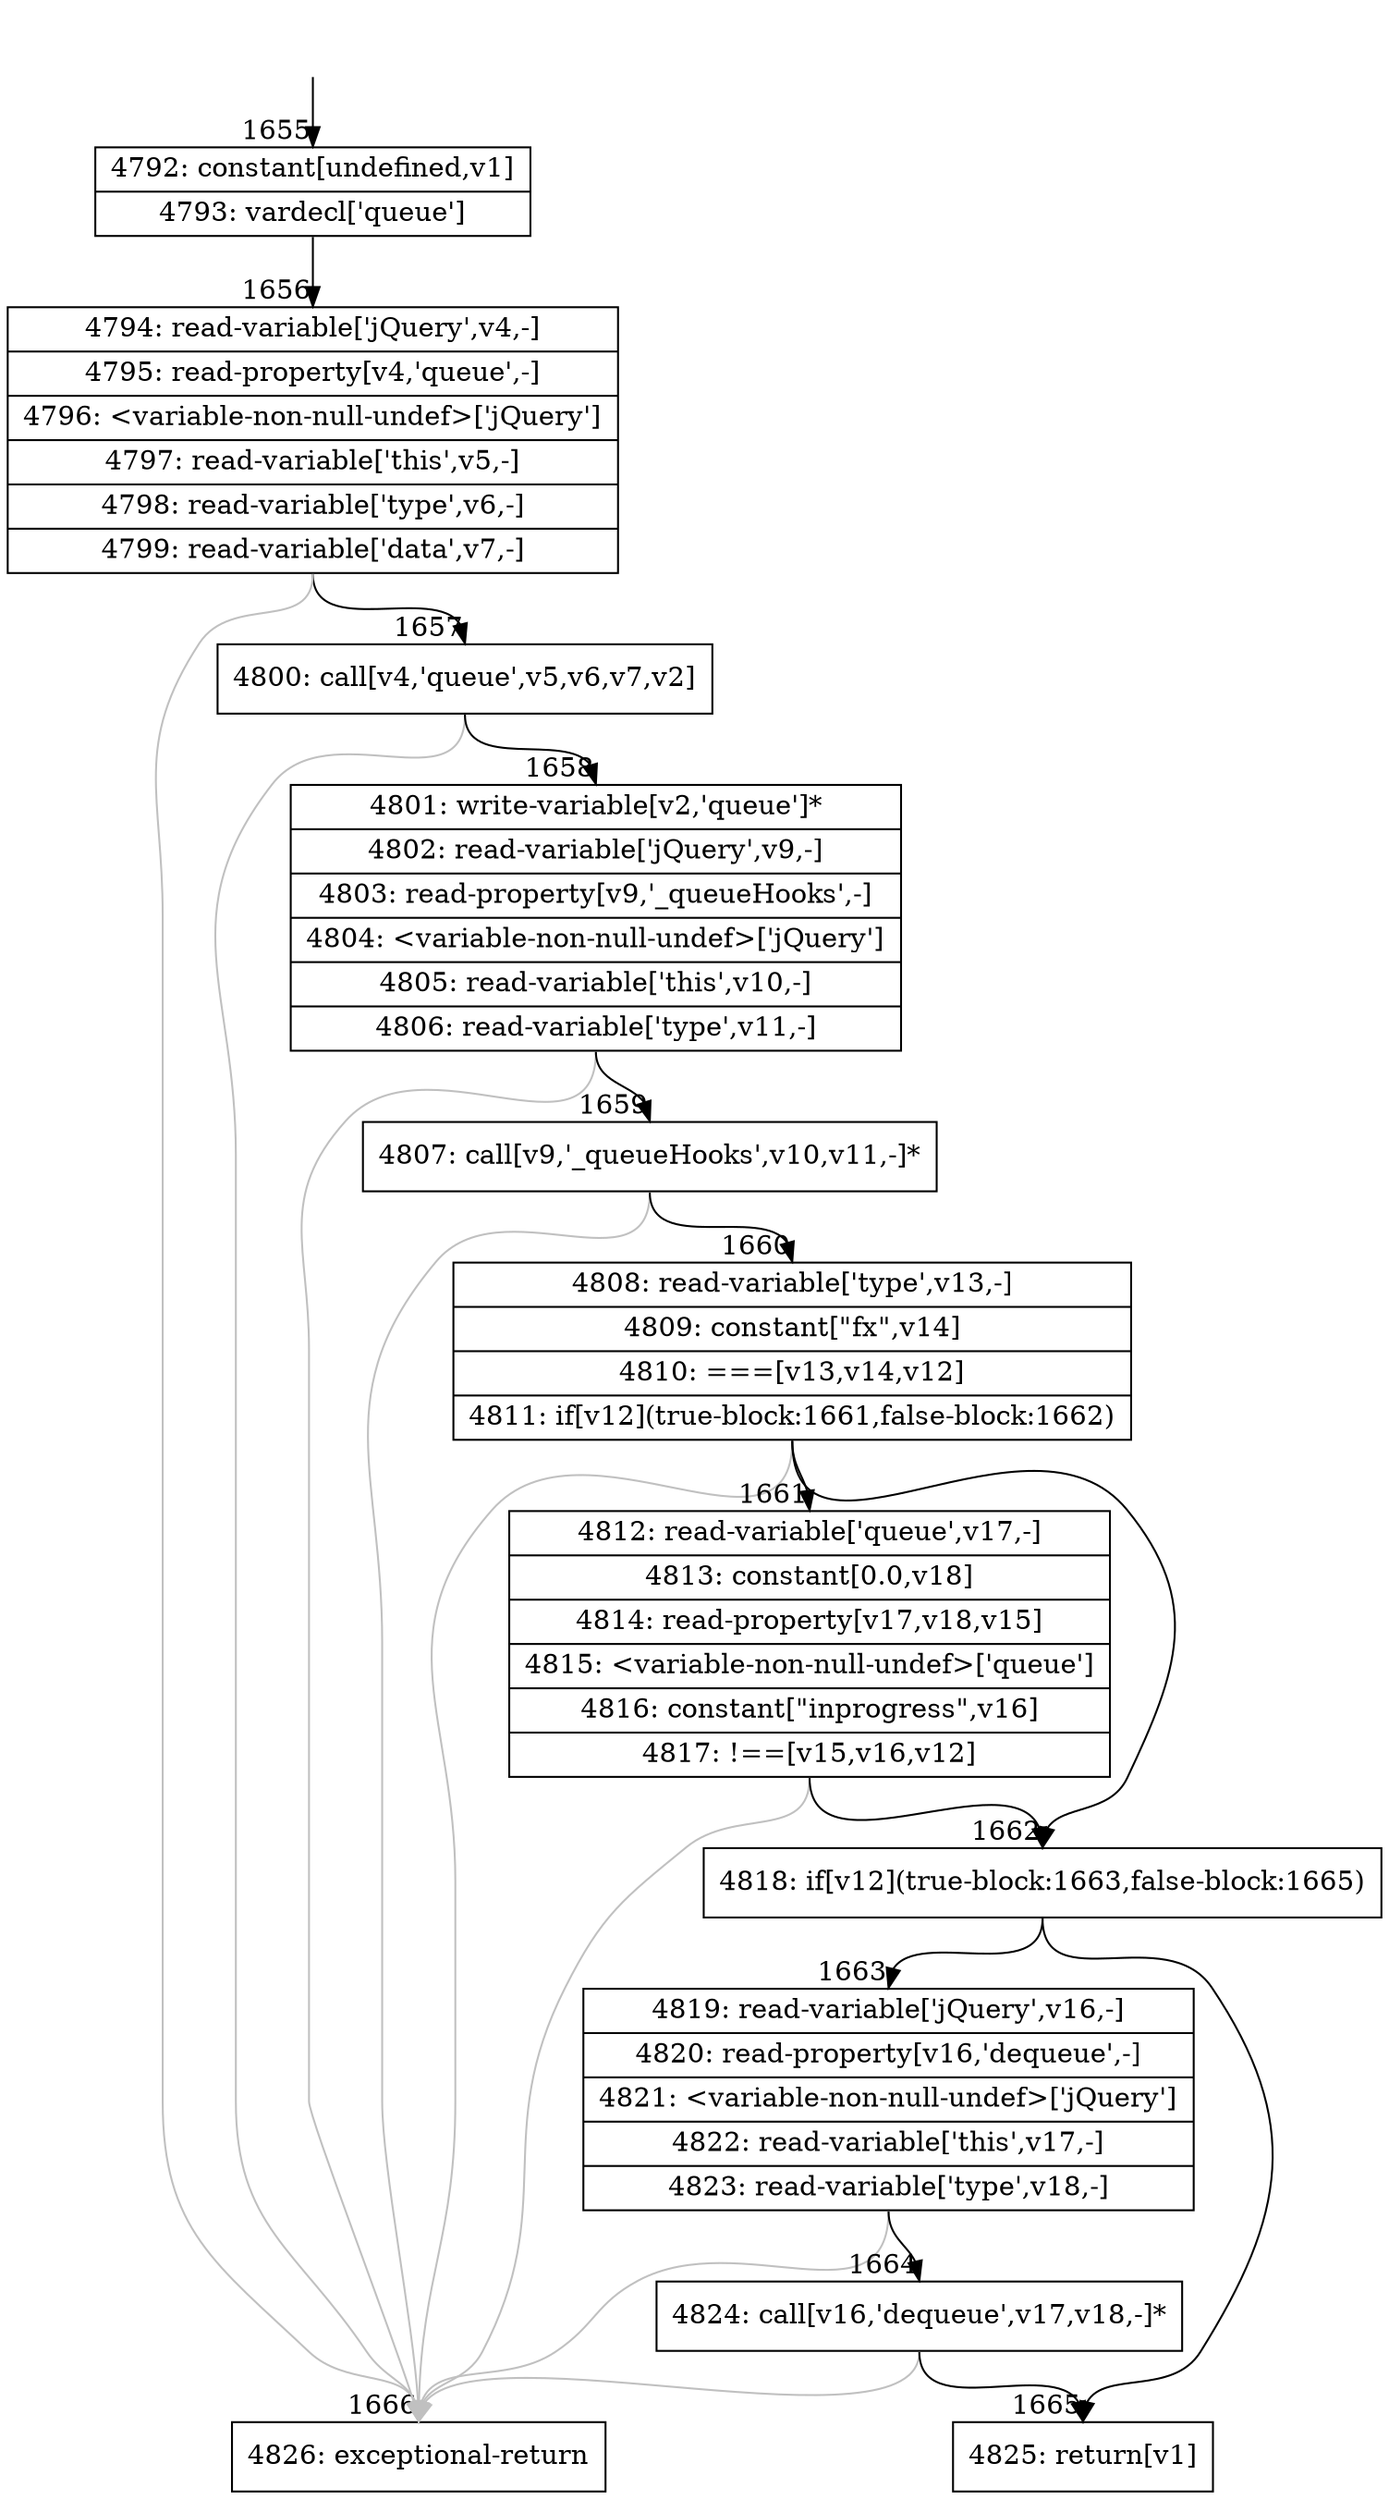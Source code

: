 digraph {
rankdir="TD"
BB_entry114[shape=none,label=""];
BB_entry114 -> BB1655 [tailport=s, headport=n, headlabel="    1655"]
BB1655 [shape=record label="{4792: constant[undefined,v1]|4793: vardecl['queue']}" ] 
BB1655 -> BB1656 [tailport=s, headport=n, headlabel="      1656"]
BB1656 [shape=record label="{4794: read-variable['jQuery',v4,-]|4795: read-property[v4,'queue',-]|4796: \<variable-non-null-undef\>['jQuery']|4797: read-variable['this',v5,-]|4798: read-variable['type',v6,-]|4799: read-variable['data',v7,-]}" ] 
BB1656 -> BB1657 [tailport=s, headport=n, headlabel="      1657"]
BB1656 -> BB1666 [tailport=s, headport=n, color=gray, headlabel="      1666"]
BB1657 [shape=record label="{4800: call[v4,'queue',v5,v6,v7,v2]}" ] 
BB1657 -> BB1658 [tailport=s, headport=n, headlabel="      1658"]
BB1657 -> BB1666 [tailport=s, headport=n, color=gray]
BB1658 [shape=record label="{4801: write-variable[v2,'queue']*|4802: read-variable['jQuery',v9,-]|4803: read-property[v9,'_queueHooks',-]|4804: \<variable-non-null-undef\>['jQuery']|4805: read-variable['this',v10,-]|4806: read-variable['type',v11,-]}" ] 
BB1658 -> BB1659 [tailport=s, headport=n, headlabel="      1659"]
BB1658 -> BB1666 [tailport=s, headport=n, color=gray]
BB1659 [shape=record label="{4807: call[v9,'_queueHooks',v10,v11,-]*}" ] 
BB1659 -> BB1660 [tailport=s, headport=n, headlabel="      1660"]
BB1659 -> BB1666 [tailport=s, headport=n, color=gray]
BB1660 [shape=record label="{4808: read-variable['type',v13,-]|4809: constant[\"fx\",v14]|4810: ===[v13,v14,v12]|4811: if[v12](true-block:1661,false-block:1662)}" ] 
BB1660 -> BB1662 [tailport=s, headport=n, headlabel="      1662"]
BB1660 -> BB1661 [tailport=s, headport=n, headlabel="      1661"]
BB1660 -> BB1666 [tailport=s, headport=n, color=gray]
BB1661 [shape=record label="{4812: read-variable['queue',v17,-]|4813: constant[0.0,v18]|4814: read-property[v17,v18,v15]|4815: \<variable-non-null-undef\>['queue']|4816: constant[\"inprogress\",v16]|4817: !==[v15,v16,v12]}" ] 
BB1661 -> BB1662 [tailport=s, headport=n]
BB1661 -> BB1666 [tailport=s, headport=n, color=gray]
BB1662 [shape=record label="{4818: if[v12](true-block:1663,false-block:1665)}" ] 
BB1662 -> BB1663 [tailport=s, headport=n, headlabel="      1663"]
BB1662 -> BB1665 [tailport=s, headport=n, headlabel="      1665"]
BB1663 [shape=record label="{4819: read-variable['jQuery',v16,-]|4820: read-property[v16,'dequeue',-]|4821: \<variable-non-null-undef\>['jQuery']|4822: read-variable['this',v17,-]|4823: read-variable['type',v18,-]}" ] 
BB1663 -> BB1664 [tailport=s, headport=n, headlabel="      1664"]
BB1663 -> BB1666 [tailport=s, headport=n, color=gray]
BB1664 [shape=record label="{4824: call[v16,'dequeue',v17,v18,-]*}" ] 
BB1664 -> BB1665 [tailport=s, headport=n]
BB1664 -> BB1666 [tailport=s, headport=n, color=gray]
BB1665 [shape=record label="{4825: return[v1]}" ] 
BB1666 [shape=record label="{4826: exceptional-return}" ] 
}

